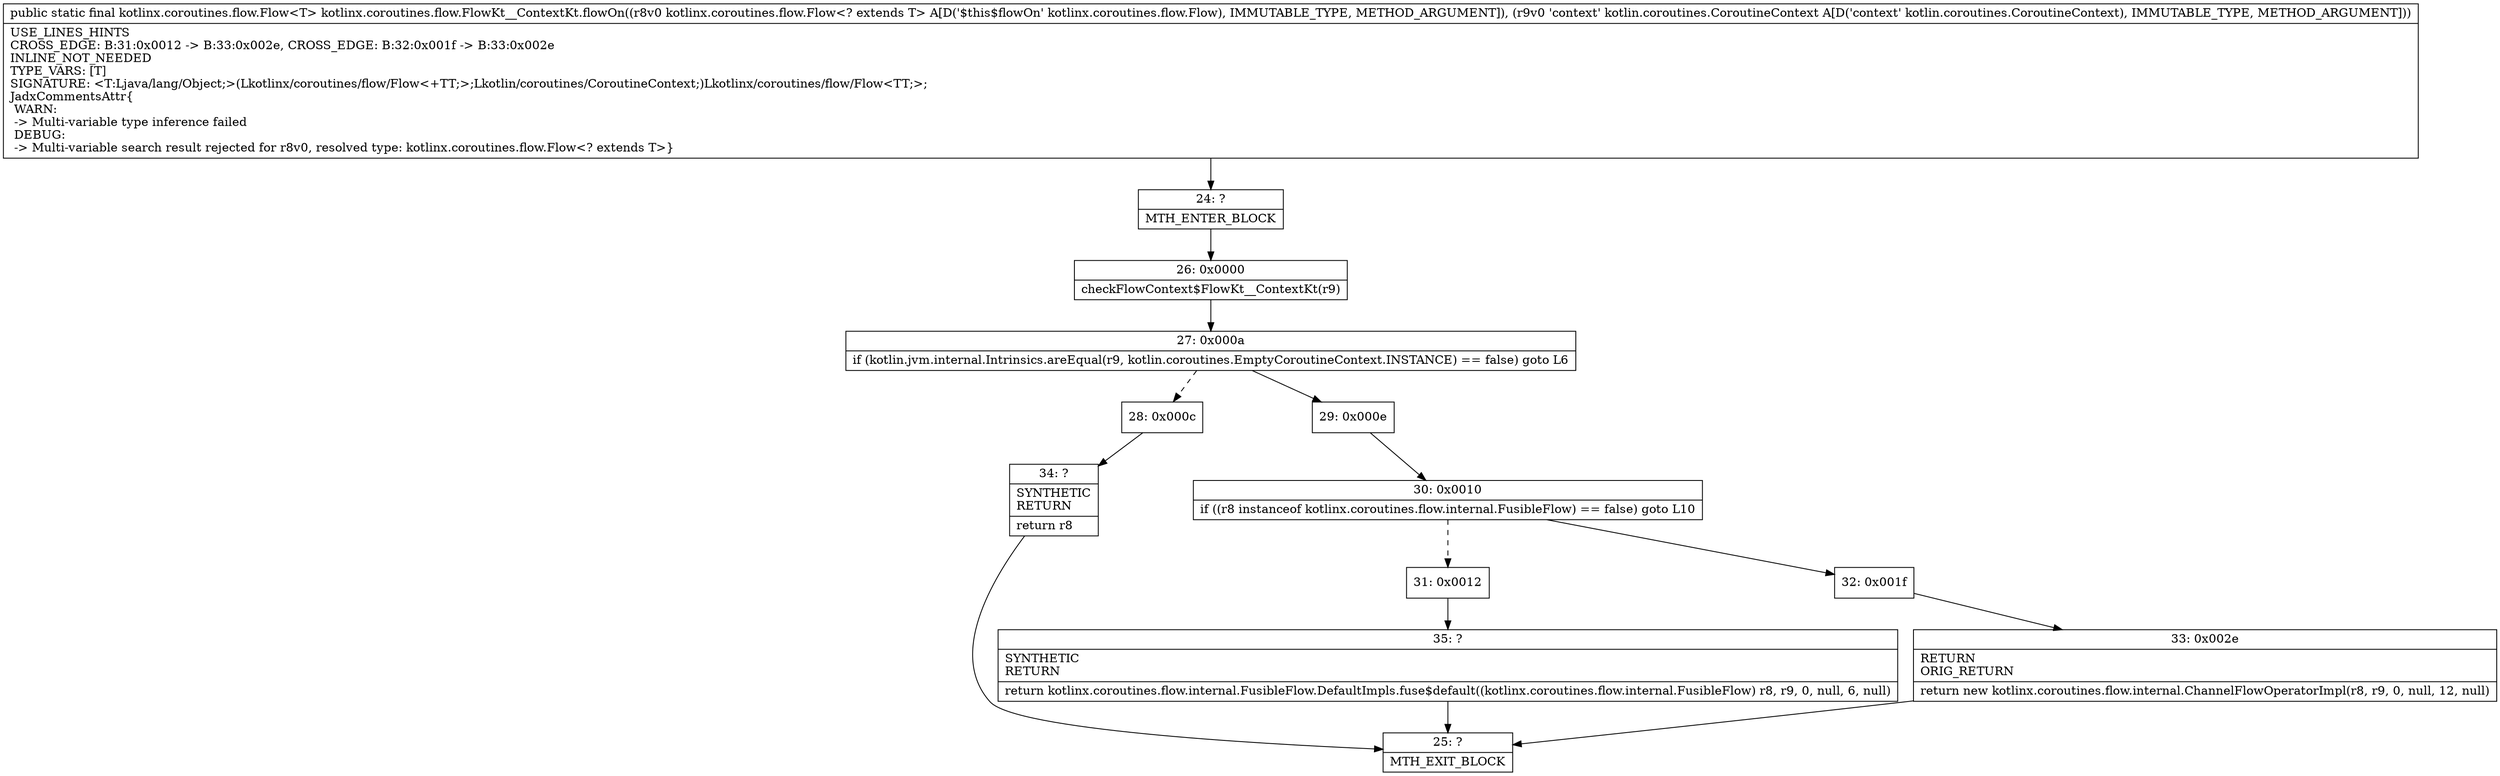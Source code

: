 digraph "CFG forkotlinx.coroutines.flow.FlowKt__ContextKt.flowOn(Lkotlinx\/coroutines\/flow\/Flow;Lkotlin\/coroutines\/CoroutineContext;)Lkotlinx\/coroutines\/flow\/Flow;" {
Node_24 [shape=record,label="{24\:\ ?|MTH_ENTER_BLOCK\l}"];
Node_26 [shape=record,label="{26\:\ 0x0000|checkFlowContext$FlowKt__ContextKt(r9)\l}"];
Node_27 [shape=record,label="{27\:\ 0x000a|if (kotlin.jvm.internal.Intrinsics.areEqual(r9, kotlin.coroutines.EmptyCoroutineContext.INSTANCE) == false) goto L6\l}"];
Node_28 [shape=record,label="{28\:\ 0x000c}"];
Node_34 [shape=record,label="{34\:\ ?|SYNTHETIC\lRETURN\l|return r8\l}"];
Node_25 [shape=record,label="{25\:\ ?|MTH_EXIT_BLOCK\l}"];
Node_29 [shape=record,label="{29\:\ 0x000e}"];
Node_30 [shape=record,label="{30\:\ 0x0010|if ((r8 instanceof kotlinx.coroutines.flow.internal.FusibleFlow) == false) goto L10\l}"];
Node_31 [shape=record,label="{31\:\ 0x0012}"];
Node_35 [shape=record,label="{35\:\ ?|SYNTHETIC\lRETURN\l|return kotlinx.coroutines.flow.internal.FusibleFlow.DefaultImpls.fuse$default((kotlinx.coroutines.flow.internal.FusibleFlow) r8, r9, 0, null, 6, null)\l}"];
Node_32 [shape=record,label="{32\:\ 0x001f}"];
Node_33 [shape=record,label="{33\:\ 0x002e|RETURN\lORIG_RETURN\l|return new kotlinx.coroutines.flow.internal.ChannelFlowOperatorImpl(r8, r9, 0, null, 12, null)\l}"];
MethodNode[shape=record,label="{public static final kotlinx.coroutines.flow.Flow\<T\> kotlinx.coroutines.flow.FlowKt__ContextKt.flowOn((r8v0 kotlinx.coroutines.flow.Flow\<? extends T\> A[D('$this$flowOn' kotlinx.coroutines.flow.Flow), IMMUTABLE_TYPE, METHOD_ARGUMENT]), (r9v0 'context' kotlin.coroutines.CoroutineContext A[D('context' kotlin.coroutines.CoroutineContext), IMMUTABLE_TYPE, METHOD_ARGUMENT]))  | USE_LINES_HINTS\lCROSS_EDGE: B:31:0x0012 \-\> B:33:0x002e, CROSS_EDGE: B:32:0x001f \-\> B:33:0x002e\lINLINE_NOT_NEEDED\lTYPE_VARS: [T]\lSIGNATURE: \<T:Ljava\/lang\/Object;\>(Lkotlinx\/coroutines\/flow\/Flow\<+TT;\>;Lkotlin\/coroutines\/CoroutineContext;)Lkotlinx\/coroutines\/flow\/Flow\<TT;\>;\lJadxCommentsAttr\{\l WARN: \l \-\> Multi\-variable type inference failed\l DEBUG: \l \-\> Multi\-variable search result rejected for r8v0, resolved type: kotlinx.coroutines.flow.Flow\<? extends T\>\}\l}"];
MethodNode -> Node_24;Node_24 -> Node_26;
Node_26 -> Node_27;
Node_27 -> Node_28[style=dashed];
Node_27 -> Node_29;
Node_28 -> Node_34;
Node_34 -> Node_25;
Node_29 -> Node_30;
Node_30 -> Node_31[style=dashed];
Node_30 -> Node_32;
Node_31 -> Node_35;
Node_35 -> Node_25;
Node_32 -> Node_33;
Node_33 -> Node_25;
}

